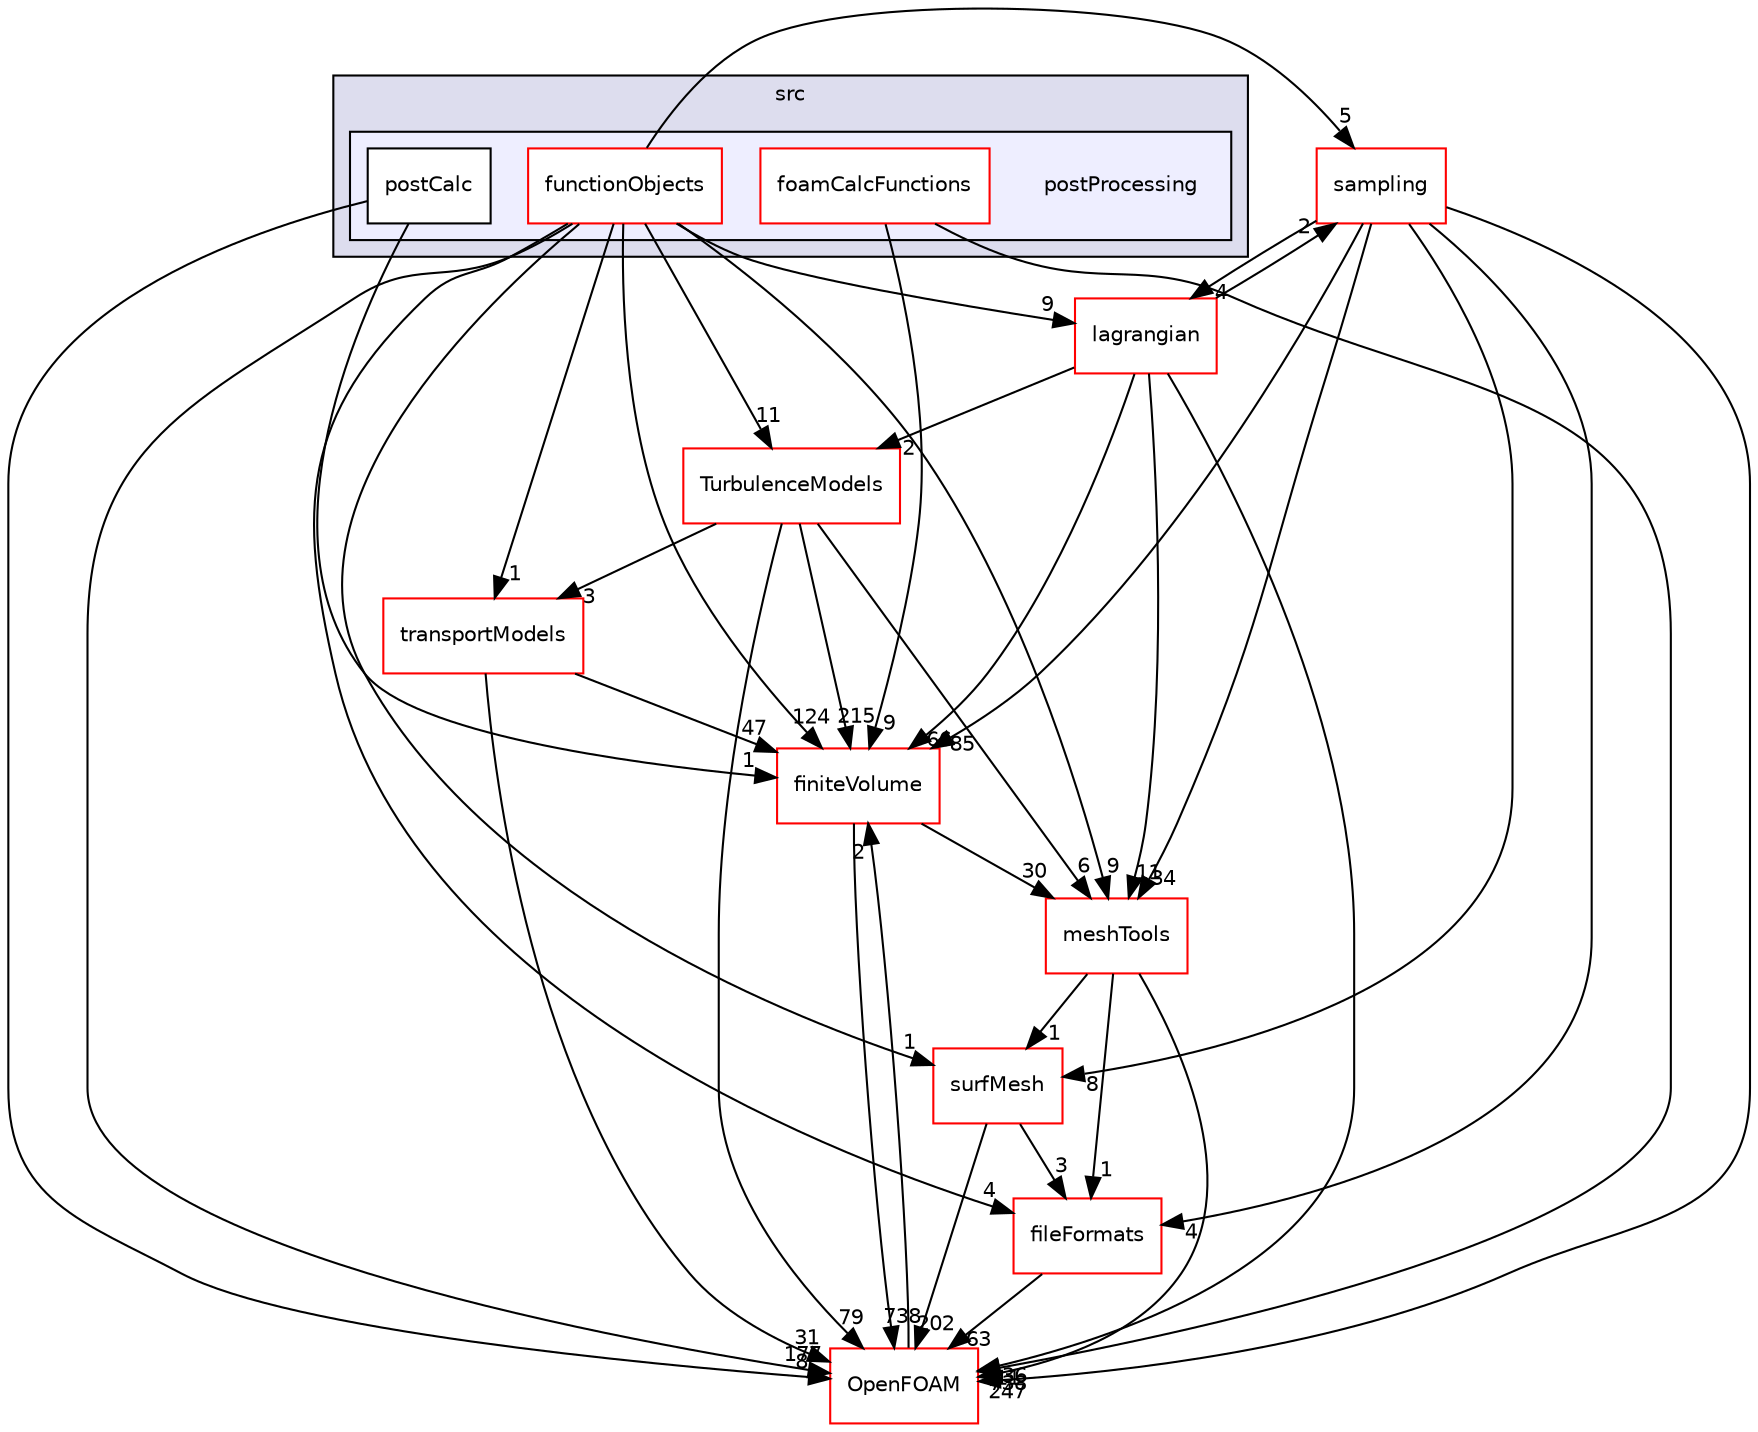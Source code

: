digraph "src/postProcessing" {
  bgcolor=transparent;
  compound=true
  node [ fontsize="10", fontname="Helvetica"];
  edge [ labelfontsize="10", labelfontname="Helvetica"];
  subgraph clusterdir_68267d1309a1af8e8297ef4c3efbcdba {
    graph [ bgcolor="#ddddee", pencolor="black", label="src" fontname="Helvetica", fontsize="10", URL="dir_68267d1309a1af8e8297ef4c3efbcdba.html"]
  subgraph clusterdir_a03451fb51a99aeda64b9111367b1019 {
    graph [ bgcolor="#eeeeff", pencolor="black", label="" URL="dir_a03451fb51a99aeda64b9111367b1019.html"];
    dir_a03451fb51a99aeda64b9111367b1019 [shape=plaintext label="postProcessing"];
    dir_e8edcdfe104a2a1ceea328e2145ca73e [shape=box label="foamCalcFunctions" color="red" fillcolor="white" style="filled" URL="dir_e8edcdfe104a2a1ceea328e2145ca73e.html"];
    dir_e82badcb6e86a7406e8ef8dc75ac578f [shape=box label="functionObjects" color="red" fillcolor="white" style="filled" URL="dir_e82badcb6e86a7406e8ef8dc75ac578f.html"];
    dir_dd42b7543ce7b76dbd91b653ac96c3d2 [shape=box label="postCalc" color="black" fillcolor="white" style="filled" URL="dir_dd42b7543ce7b76dbd91b653ac96c3d2.html"];
  }
  }
  dir_9bd15774b555cf7259a6fa18f99fe99b [shape=box label="finiteVolume" color="red" URL="dir_9bd15774b555cf7259a6fa18f99fe99b.html"];
  dir_24a3817a3c61c11f04a0a72057522f4f [shape=box label="sampling" color="red" URL="dir_24a3817a3c61c11f04a0a72057522f4f.html"];
  dir_0a88fe22feb23ce5f078a04a1df67721 [shape=box label="surfMesh" color="red" URL="dir_0a88fe22feb23ce5f078a04a1df67721.html"];
  dir_ae30ad0bef50cf391b24c614251bb9fd [shape=box label="meshTools" color="red" URL="dir_ae30ad0bef50cf391b24c614251bb9fd.html"];
  dir_b05602f37bb521a7142c0a3e200b5f35 [shape=box label="fileFormats" color="red" URL="dir_b05602f37bb521a7142c0a3e200b5f35.html"];
  dir_1eda626aeac0f0ad2848c36acaa5d501 [shape=box label="TurbulenceModels" color="red" URL="dir_1eda626aeac0f0ad2848c36acaa5d501.html"];
  dir_c5473ff19b20e6ec4dfe5c310b3778a8 [shape=box label="OpenFOAM" color="red" URL="dir_c5473ff19b20e6ec4dfe5c310b3778a8.html"];
  dir_9415e59289a6feeb24164dafa70a594f [shape=box label="transportModels" color="red" URL="dir_9415e59289a6feeb24164dafa70a594f.html"];
  dir_f8c25efc4b6f6a8502a42d5af7554d23 [shape=box label="lagrangian" color="red" URL="dir_f8c25efc4b6f6a8502a42d5af7554d23.html"];
  dir_9bd15774b555cf7259a6fa18f99fe99b->dir_ae30ad0bef50cf391b24c614251bb9fd [headlabel="30", labeldistance=1.5 headhref="dir_000898_001752.html"];
  dir_9bd15774b555cf7259a6fa18f99fe99b->dir_c5473ff19b20e6ec4dfe5c310b3778a8 [headlabel="738", labeldistance=1.5 headhref="dir_000898_001898.html"];
  dir_24a3817a3c61c11f04a0a72057522f4f->dir_9bd15774b555cf7259a6fa18f99fe99b [headlabel="85", labeldistance=1.5 headhref="dir_002688_000898.html"];
  dir_24a3817a3c61c11f04a0a72057522f4f->dir_0a88fe22feb23ce5f078a04a1df67721 [headlabel="8", labeldistance=1.5 headhref="dir_002688_002749.html"];
  dir_24a3817a3c61c11f04a0a72057522f4f->dir_ae30ad0bef50cf391b24c614251bb9fd [headlabel="34", labeldistance=1.5 headhref="dir_002688_001752.html"];
  dir_24a3817a3c61c11f04a0a72057522f4f->dir_b05602f37bb521a7142c0a3e200b5f35 [headlabel="4", labeldistance=1.5 headhref="dir_002688_000885.html"];
  dir_24a3817a3c61c11f04a0a72057522f4f->dir_c5473ff19b20e6ec4dfe5c310b3778a8 [headlabel="247", labeldistance=1.5 headhref="dir_002688_001898.html"];
  dir_24a3817a3c61c11f04a0a72057522f4f->dir_f8c25efc4b6f6a8502a42d5af7554d23 [headlabel="4", labeldistance=1.5 headhref="dir_002688_001366.html"];
  dir_0a88fe22feb23ce5f078a04a1df67721->dir_b05602f37bb521a7142c0a3e200b5f35 [headlabel="3", labeldistance=1.5 headhref="dir_002749_000885.html"];
  dir_0a88fe22feb23ce5f078a04a1df67721->dir_c5473ff19b20e6ec4dfe5c310b3778a8 [headlabel="202", labeldistance=1.5 headhref="dir_002749_001898.html"];
  dir_ae30ad0bef50cf391b24c614251bb9fd->dir_0a88fe22feb23ce5f078a04a1df67721 [headlabel="1", labeldistance=1.5 headhref="dir_001752_002749.html"];
  dir_ae30ad0bef50cf391b24c614251bb9fd->dir_b05602f37bb521a7142c0a3e200b5f35 [headlabel="1", labeldistance=1.5 headhref="dir_001752_000885.html"];
  dir_ae30ad0bef50cf391b24c614251bb9fd->dir_c5473ff19b20e6ec4dfe5c310b3778a8 [headlabel="738", labeldistance=1.5 headhref="dir_001752_001898.html"];
  dir_b05602f37bb521a7142c0a3e200b5f35->dir_c5473ff19b20e6ec4dfe5c310b3778a8 [headlabel="63", labeldistance=1.5 headhref="dir_000885_001898.html"];
  dir_1eda626aeac0f0ad2848c36acaa5d501->dir_9bd15774b555cf7259a6fa18f99fe99b [headlabel="215", labeldistance=1.5 headhref="dir_000753_000898.html"];
  dir_1eda626aeac0f0ad2848c36acaa5d501->dir_ae30ad0bef50cf391b24c614251bb9fd [headlabel="6", labeldistance=1.5 headhref="dir_000753_001752.html"];
  dir_1eda626aeac0f0ad2848c36acaa5d501->dir_c5473ff19b20e6ec4dfe5c310b3778a8 [headlabel="79", labeldistance=1.5 headhref="dir_000753_001898.html"];
  dir_1eda626aeac0f0ad2848c36acaa5d501->dir_9415e59289a6feeb24164dafa70a594f [headlabel="3", labeldistance=1.5 headhref="dir_000753_000916.html"];
  dir_e8edcdfe104a2a1ceea328e2145ca73e->dir_9bd15774b555cf7259a6fa18f99fe99b [headlabel="9", labeldistance=1.5 headhref="dir_002470_000898.html"];
  dir_e8edcdfe104a2a1ceea328e2145ca73e->dir_c5473ff19b20e6ec4dfe5c310b3778a8 [headlabel="11", labeldistance=1.5 headhref="dir_002470_001898.html"];
  dir_dd42b7543ce7b76dbd91b653ac96c3d2->dir_9bd15774b555cf7259a6fa18f99fe99b [headlabel="1", labeldistance=1.5 headhref="dir_002537_000898.html"];
  dir_dd42b7543ce7b76dbd91b653ac96c3d2->dir_c5473ff19b20e6ec4dfe5c310b3778a8 [headlabel="8", labeldistance=1.5 headhref="dir_002537_001898.html"];
  dir_c5473ff19b20e6ec4dfe5c310b3778a8->dir_9bd15774b555cf7259a6fa18f99fe99b [headlabel="2", labeldistance=1.5 headhref="dir_001898_000898.html"];
  dir_e82badcb6e86a7406e8ef8dc75ac578f->dir_9bd15774b555cf7259a6fa18f99fe99b [headlabel="124", labeldistance=1.5 headhref="dir_000935_000898.html"];
  dir_e82badcb6e86a7406e8ef8dc75ac578f->dir_24a3817a3c61c11f04a0a72057522f4f [headlabel="5", labeldistance=1.5 headhref="dir_000935_002688.html"];
  dir_e82badcb6e86a7406e8ef8dc75ac578f->dir_0a88fe22feb23ce5f078a04a1df67721 [headlabel="1", labeldistance=1.5 headhref="dir_000935_002749.html"];
  dir_e82badcb6e86a7406e8ef8dc75ac578f->dir_ae30ad0bef50cf391b24c614251bb9fd [headlabel="9", labeldistance=1.5 headhref="dir_000935_001752.html"];
  dir_e82badcb6e86a7406e8ef8dc75ac578f->dir_b05602f37bb521a7142c0a3e200b5f35 [headlabel="4", labeldistance=1.5 headhref="dir_000935_000885.html"];
  dir_e82badcb6e86a7406e8ef8dc75ac578f->dir_1eda626aeac0f0ad2848c36acaa5d501 [headlabel="11", labeldistance=1.5 headhref="dir_000935_000753.html"];
  dir_e82badcb6e86a7406e8ef8dc75ac578f->dir_c5473ff19b20e6ec4dfe5c310b3778a8 [headlabel="177", labeldistance=1.5 headhref="dir_000935_001898.html"];
  dir_e82badcb6e86a7406e8ef8dc75ac578f->dir_9415e59289a6feeb24164dafa70a594f [headlabel="1", labeldistance=1.5 headhref="dir_000935_000916.html"];
  dir_e82badcb6e86a7406e8ef8dc75ac578f->dir_f8c25efc4b6f6a8502a42d5af7554d23 [headlabel="9", labeldistance=1.5 headhref="dir_000935_001366.html"];
  dir_9415e59289a6feeb24164dafa70a594f->dir_9bd15774b555cf7259a6fa18f99fe99b [headlabel="47", labeldistance=1.5 headhref="dir_000916_000898.html"];
  dir_9415e59289a6feeb24164dafa70a594f->dir_c5473ff19b20e6ec4dfe5c310b3778a8 [headlabel="31", labeldistance=1.5 headhref="dir_000916_001898.html"];
  dir_f8c25efc4b6f6a8502a42d5af7554d23->dir_9bd15774b555cf7259a6fa18f99fe99b [headlabel="66", labeldistance=1.5 headhref="dir_001366_000898.html"];
  dir_f8c25efc4b6f6a8502a42d5af7554d23->dir_24a3817a3c61c11f04a0a72057522f4f [headlabel="2", labeldistance=1.5 headhref="dir_001366_002688.html"];
  dir_f8c25efc4b6f6a8502a42d5af7554d23->dir_ae30ad0bef50cf391b24c614251bb9fd [headlabel="11", labeldistance=1.5 headhref="dir_001366_001752.html"];
  dir_f8c25efc4b6f6a8502a42d5af7554d23->dir_1eda626aeac0f0ad2848c36acaa5d501 [headlabel="2", labeldistance=1.5 headhref="dir_001366_000753.html"];
  dir_f8c25efc4b6f6a8502a42d5af7554d23->dir_c5473ff19b20e6ec4dfe5c310b3778a8 [headlabel="436", labeldistance=1.5 headhref="dir_001366_001898.html"];
}
